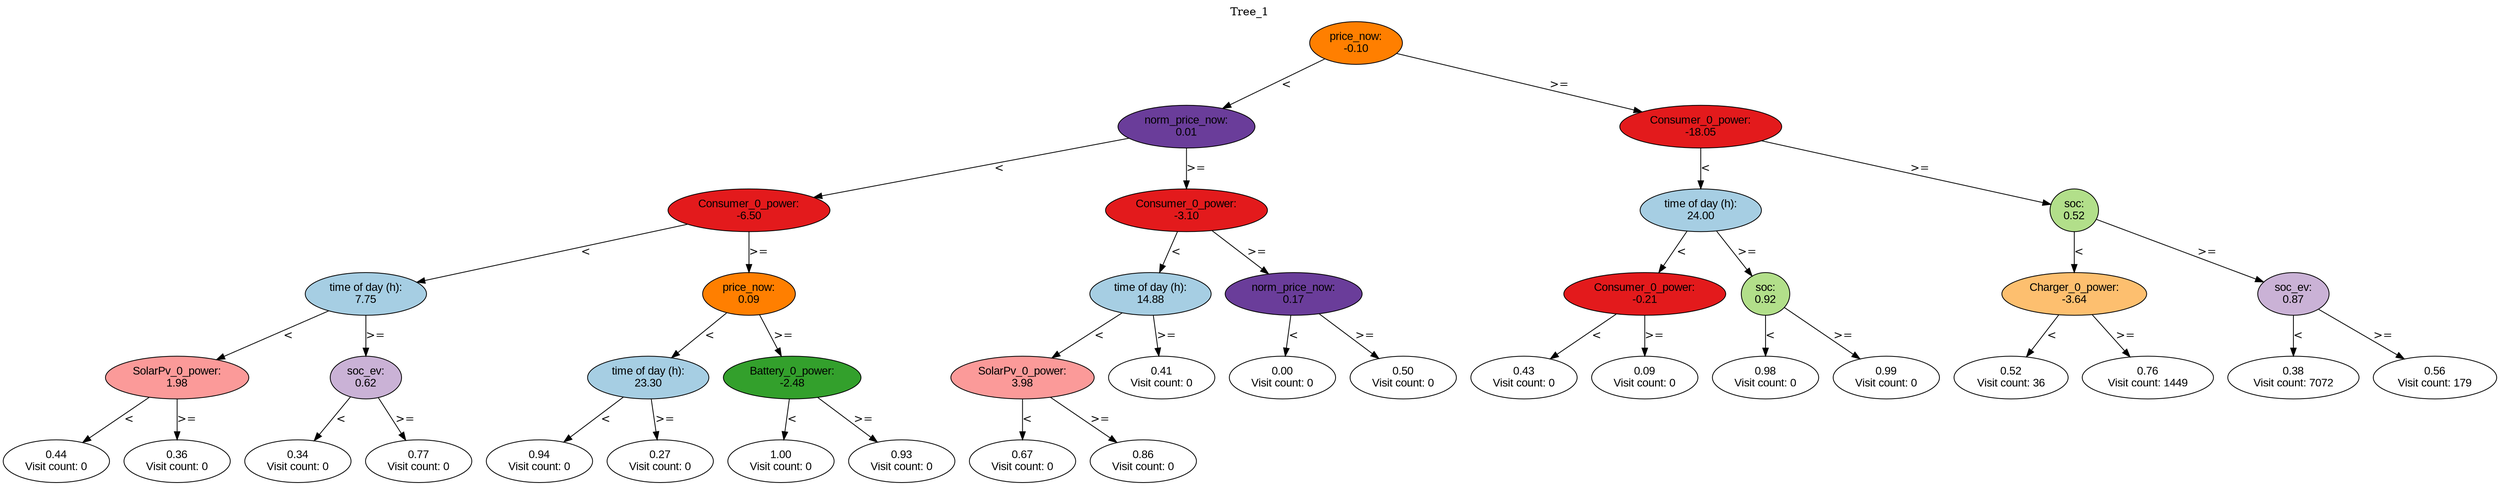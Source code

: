 digraph BST {
    node [fontname="Arial" style=filled colorscheme=paired12];
    0 [ label = "price_now:
-0.10" fillcolor=8];
    1 [ label = "norm_price_now:
0.01" fillcolor=10];
    2 [ label = "Consumer_0_power:
-6.50" fillcolor=6];
    3 [ label = "time of day (h):
7.75" fillcolor=1];
    4 [ label = "SolarPv_0_power:
1.98" fillcolor=5];
    5 [ label = "0.44
Visit count: 0" fillcolor=white];
    6 [ label = "0.36
Visit count: 0" fillcolor=white];
    7 [ label = "soc_ev:
0.62" fillcolor=9];
    8 [ label = "0.34
Visit count: 0" fillcolor=white];
    9 [ label = "0.77
Visit count: 0" fillcolor=white];
    10 [ label = "price_now:
0.09" fillcolor=8];
    11 [ label = "time of day (h):
23.30" fillcolor=1];
    12 [ label = "0.94
Visit count: 0" fillcolor=white];
    13 [ label = "0.27
Visit count: 0" fillcolor=white];
    14 [ label = "Battery_0_power:
-2.48" fillcolor=4];
    15 [ label = "1.00
Visit count: 0" fillcolor=white];
    16 [ label = "0.93
Visit count: 0" fillcolor=white];
    17 [ label = "Consumer_0_power:
-3.10" fillcolor=6];
    18 [ label = "time of day (h):
14.88" fillcolor=1];
    19 [ label = "SolarPv_0_power:
3.98" fillcolor=5];
    20 [ label = "0.67
Visit count: 0" fillcolor=white];
    21 [ label = "0.86
Visit count: 0" fillcolor=white];
    22 [ label = "0.41
Visit count: 0" fillcolor=white];
    23 [ label = "norm_price_now:
0.17" fillcolor=10];
    24 [ label = "0.00
Visit count: 0" fillcolor=white];
    25 [ label = "0.50
Visit count: 0" fillcolor=white];
    26 [ label = "Consumer_0_power:
-18.05" fillcolor=6];
    27 [ label = "time of day (h):
24.00" fillcolor=1];
    28 [ label = "Consumer_0_power:
-0.21" fillcolor=6];
    29 [ label = "0.43
Visit count: 0" fillcolor=white];
    30 [ label = "0.09
Visit count: 0" fillcolor=white];
    31 [ label = "soc:
0.92" fillcolor=3];
    32 [ label = "0.98
Visit count: 0" fillcolor=white];
    33 [ label = "0.99
Visit count: 0" fillcolor=white];
    34 [ label = "soc:
0.52" fillcolor=3];
    35 [ label = "Charger_0_power:
-3.64" fillcolor=7];
    36 [ label = "0.52
Visit count: 36" fillcolor=white];
    37 [ label = "0.76
Visit count: 1449" fillcolor=white];
    38 [ label = "soc_ev:
0.87" fillcolor=9];
    39 [ label = "0.38
Visit count: 7072" fillcolor=white];
    40 [ label = "0.56
Visit count: 179" fillcolor=white];

    0  -> 1[ label = "<"];
    0  -> 26[ label = ">="];
    1  -> 2[ label = "<"];
    1  -> 17[ label = ">="];
    2  -> 3[ label = "<"];
    2  -> 10[ label = ">="];
    3  -> 4[ label = "<"];
    3  -> 7[ label = ">="];
    4  -> 5[ label = "<"];
    4  -> 6[ label = ">="];
    7  -> 8[ label = "<"];
    7  -> 9[ label = ">="];
    10  -> 11[ label = "<"];
    10  -> 14[ label = ">="];
    11  -> 12[ label = "<"];
    11  -> 13[ label = ">="];
    14  -> 15[ label = "<"];
    14  -> 16[ label = ">="];
    17  -> 18[ label = "<"];
    17  -> 23[ label = ">="];
    18  -> 19[ label = "<"];
    18  -> 22[ label = ">="];
    19  -> 20[ label = "<"];
    19  -> 21[ label = ">="];
    23  -> 24[ label = "<"];
    23  -> 25[ label = ">="];
    26  -> 27[ label = "<"];
    26  -> 34[ label = ">="];
    27  -> 28[ label = "<"];
    27  -> 31[ label = ">="];
    28  -> 29[ label = "<"];
    28  -> 30[ label = ">="];
    31  -> 32[ label = "<"];
    31  -> 33[ label = ">="];
    34  -> 35[ label = "<"];
    34  -> 38[ label = ">="];
    35  -> 36[ label = "<"];
    35  -> 37[ label = ">="];
    38  -> 39[ label = "<"];
    38  -> 40[ label = ">="];

    labelloc="t";
    label="Tree_1";
}